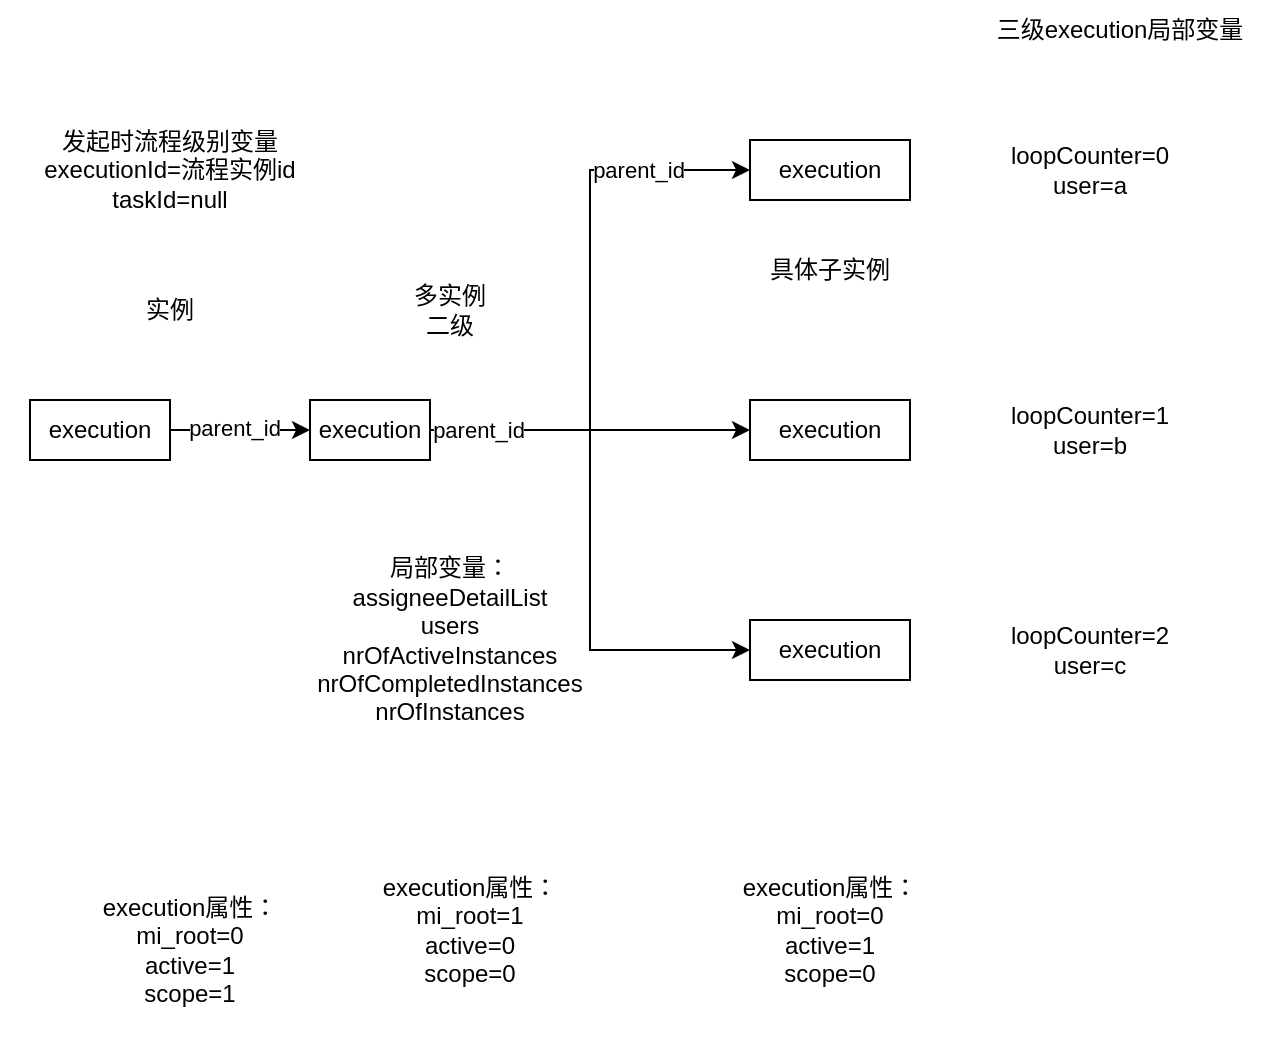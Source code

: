 <mxfile version="21.3.5" type="github">
  <diagram name="第 1 页" id="HpkNO3LlVOQ7alLis1Zk">
    <mxGraphModel dx="1781" dy="449" grid="1" gridSize="10" guides="1" tooltips="1" connect="1" arrows="1" fold="1" page="1" pageScale="1" pageWidth="827" pageHeight="1169" math="0" shadow="0">
      <root>
        <mxCell id="0" />
        <mxCell id="1" parent="0" />
        <mxCell id="Gdk9SCRgLP9Q2HLZyMBg-6" style="edgeStyle=orthogonalEdgeStyle;rounded=0;orthogonalLoop=1;jettySize=auto;html=1;" parent="1" source="Gdk9SCRgLP9Q2HLZyMBg-1" target="Gdk9SCRgLP9Q2HLZyMBg-2" edge="1">
          <mxGeometry relative="1" as="geometry" />
        </mxCell>
        <mxCell id="Gdk9SCRgLP9Q2HLZyMBg-13" value="parent_id" style="edgeLabel;html=1;align=center;verticalAlign=middle;resizable=0;points=[];" parent="Gdk9SCRgLP9Q2HLZyMBg-6" vertex="1" connectable="0">
          <mxGeometry x="-0.086" y="1" relative="1" as="geometry">
            <mxPoint as="offset" />
          </mxGeometry>
        </mxCell>
        <mxCell id="Gdk9SCRgLP9Q2HLZyMBg-1" value="execution" style="rounded=0;whiteSpace=wrap;html=1;" parent="1" vertex="1">
          <mxGeometry y="230" width="70" height="30" as="geometry" />
        </mxCell>
        <mxCell id="Gdk9SCRgLP9Q2HLZyMBg-9" style="edgeStyle=orthogonalEdgeStyle;rounded=0;orthogonalLoop=1;jettySize=auto;html=1;entryX=0;entryY=0.5;entryDx=0;entryDy=0;" parent="1" source="Gdk9SCRgLP9Q2HLZyMBg-2" target="Gdk9SCRgLP9Q2HLZyMBg-3" edge="1">
          <mxGeometry relative="1" as="geometry" />
        </mxCell>
        <mxCell id="5jpwciX5FeIp4Of5W8JT-6" value="parent_id" style="edgeLabel;html=1;align=center;verticalAlign=middle;resizable=0;points=[];" vertex="1" connectable="0" parent="Gdk9SCRgLP9Q2HLZyMBg-9">
          <mxGeometry x="0.614" relative="1" as="geometry">
            <mxPoint as="offset" />
          </mxGeometry>
        </mxCell>
        <mxCell id="Gdk9SCRgLP9Q2HLZyMBg-10" style="edgeStyle=orthogonalEdgeStyle;rounded=0;orthogonalLoop=1;jettySize=auto;html=1;entryX=0;entryY=0.5;entryDx=0;entryDy=0;" parent="1" source="Gdk9SCRgLP9Q2HLZyMBg-2" target="Gdk9SCRgLP9Q2HLZyMBg-4" edge="1">
          <mxGeometry relative="1" as="geometry" />
        </mxCell>
        <mxCell id="Gdk9SCRgLP9Q2HLZyMBg-11" style="edgeStyle=orthogonalEdgeStyle;rounded=0;orthogonalLoop=1;jettySize=auto;html=1;entryX=0;entryY=0.5;entryDx=0;entryDy=0;" parent="1" source="Gdk9SCRgLP9Q2HLZyMBg-2" target="Gdk9SCRgLP9Q2HLZyMBg-5" edge="1">
          <mxGeometry relative="1" as="geometry" />
        </mxCell>
        <mxCell id="Gdk9SCRgLP9Q2HLZyMBg-14" value="parent_id" style="edgeLabel;html=1;align=center;verticalAlign=middle;resizable=0;points=[];" parent="Gdk9SCRgLP9Q2HLZyMBg-11" vertex="1" connectable="0">
          <mxGeometry x="-0.821" relative="1" as="geometry">
            <mxPoint as="offset" />
          </mxGeometry>
        </mxCell>
        <mxCell id="Gdk9SCRgLP9Q2HLZyMBg-2" value="execution" style="rounded=0;whiteSpace=wrap;html=1;" parent="1" vertex="1">
          <mxGeometry x="140" y="230" width="60" height="30" as="geometry" />
        </mxCell>
        <mxCell id="Gdk9SCRgLP9Q2HLZyMBg-3" value="execution" style="rounded=0;whiteSpace=wrap;html=1;" parent="1" vertex="1">
          <mxGeometry x="360" y="100" width="80" height="30" as="geometry" />
        </mxCell>
        <mxCell id="Gdk9SCRgLP9Q2HLZyMBg-4" value="execution" style="rounded=0;whiteSpace=wrap;html=1;" parent="1" vertex="1">
          <mxGeometry x="360" y="230" width="80" height="30" as="geometry" />
        </mxCell>
        <mxCell id="Gdk9SCRgLP9Q2HLZyMBg-5" value="execution" style="rounded=0;whiteSpace=wrap;html=1;" parent="1" vertex="1">
          <mxGeometry x="360" y="340" width="80" height="30" as="geometry" />
        </mxCell>
        <mxCell id="Gdk9SCRgLP9Q2HLZyMBg-7" value="实例" style="text;html=1;strokeColor=none;fillColor=none;align=center;verticalAlign=middle;whiteSpace=wrap;rounded=0;" parent="1" vertex="1">
          <mxGeometry x="40" y="170" width="60" height="30" as="geometry" />
        </mxCell>
        <mxCell id="Gdk9SCRgLP9Q2HLZyMBg-8" value="多实例&lt;br&gt;二级" style="text;html=1;strokeColor=none;fillColor=none;align=center;verticalAlign=middle;whiteSpace=wrap;rounded=0;" parent="1" vertex="1">
          <mxGeometry x="180" y="170" width="60" height="30" as="geometry" />
        </mxCell>
        <mxCell id="Gdk9SCRgLP9Q2HLZyMBg-12" value="具体子实例" style="text;html=1;strokeColor=none;fillColor=none;align=center;verticalAlign=middle;whiteSpace=wrap;rounded=0;" parent="1" vertex="1">
          <mxGeometry x="360" y="150" width="80" height="30" as="geometry" />
        </mxCell>
        <mxCell id="Gdk9SCRgLP9Q2HLZyMBg-15" value="loopCounter=0&lt;br&gt;user=a" style="text;html=1;strokeColor=none;fillColor=none;align=center;verticalAlign=middle;whiteSpace=wrap;rounded=0;" parent="1" vertex="1">
          <mxGeometry x="480" y="100" width="100" height="30" as="geometry" />
        </mxCell>
        <mxCell id="Gdk9SCRgLP9Q2HLZyMBg-16" value="loopCounter=1&lt;br&gt;user=b" style="text;html=1;strokeColor=none;fillColor=none;align=center;verticalAlign=middle;whiteSpace=wrap;rounded=0;" parent="1" vertex="1">
          <mxGeometry x="480" y="230" width="100" height="30" as="geometry" />
        </mxCell>
        <mxCell id="Gdk9SCRgLP9Q2HLZyMBg-17" value="loopCounter=2&lt;br&gt;user=c" style="text;html=1;strokeColor=none;fillColor=none;align=center;verticalAlign=middle;whiteSpace=wrap;rounded=0;" parent="1" vertex="1">
          <mxGeometry x="480" y="340" width="100" height="30" as="geometry" />
        </mxCell>
        <mxCell id="Gdk9SCRgLP9Q2HLZyMBg-18" value="三级execution局部变量" style="text;html=1;strokeColor=none;fillColor=none;align=center;verticalAlign=middle;whiteSpace=wrap;rounded=0;" parent="1" vertex="1">
          <mxGeometry x="470" y="30" width="150" height="30" as="geometry" />
        </mxCell>
        <mxCell id="5jpwciX5FeIp4Of5W8JT-1" value="&lt;div&gt;局部变量：&lt;/div&gt;&lt;div&gt;assigneeDetailList&lt;/div&gt;&lt;div&gt;users&lt;/div&gt;&lt;div&gt;nrOfActiveInstances&lt;/div&gt;&lt;div&gt;nrOfCompletedInstances&lt;/div&gt;&lt;div&gt;nrOfInstances&lt;/div&gt;" style="text;html=1;strokeColor=none;fillColor=none;align=center;verticalAlign=middle;whiteSpace=wrap;rounded=0;" vertex="1" parent="1">
          <mxGeometry x="135" y="280" width="150" height="140" as="geometry" />
        </mxCell>
        <mxCell id="5jpwciX5FeIp4Of5W8JT-2" value="execution属性：&lt;br&gt;mi_root=1&lt;br&gt;active=0&lt;br&gt;scope=0" style="text;html=1;strokeColor=none;fillColor=none;align=center;verticalAlign=middle;whiteSpace=wrap;rounded=0;" vertex="1" parent="1">
          <mxGeometry x="160" y="450" width="120" height="90" as="geometry" />
        </mxCell>
        <mxCell id="5jpwciX5FeIp4Of5W8JT-3" value="execution属性：&lt;br&gt;mi_root=0&lt;br&gt;active=1&lt;br&gt;scope=1" style="text;html=1;strokeColor=none;fillColor=none;align=center;verticalAlign=middle;whiteSpace=wrap;rounded=0;" vertex="1" parent="1">
          <mxGeometry x="20" y="460" width="120" height="90" as="geometry" />
        </mxCell>
        <mxCell id="5jpwciX5FeIp4Of5W8JT-4" value="execution属性：&lt;br&gt;mi_root=0&lt;br&gt;active=1&lt;br&gt;scope=0" style="text;html=1;strokeColor=none;fillColor=none;align=center;verticalAlign=middle;whiteSpace=wrap;rounded=0;" vertex="1" parent="1">
          <mxGeometry x="340" y="450" width="120" height="90" as="geometry" />
        </mxCell>
        <mxCell id="5jpwciX5FeIp4Of5W8JT-5" value="发起时流程级别变量&lt;br&gt;executionId=流程实例id&lt;br&gt;taskId=null" style="text;html=1;strokeColor=none;fillColor=none;align=center;verticalAlign=middle;whiteSpace=wrap;rounded=0;" vertex="1" parent="1">
          <mxGeometry x="-15" y="100" width="170" height="30" as="geometry" />
        </mxCell>
      </root>
    </mxGraphModel>
  </diagram>
</mxfile>
